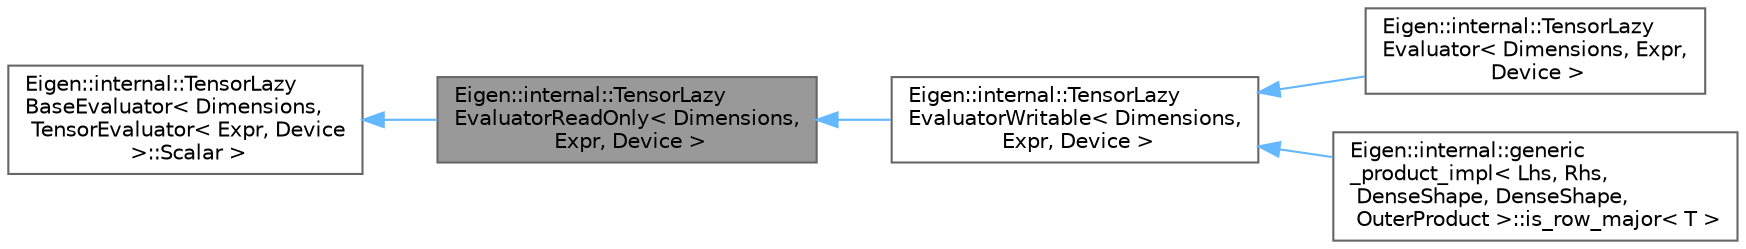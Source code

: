 digraph "Eigen::internal::TensorLazyEvaluatorReadOnly&lt; Dimensions, Expr, Device &gt;"
{
 // LATEX_PDF_SIZE
  bgcolor="transparent";
  edge [fontname=Helvetica,fontsize=10,labelfontname=Helvetica,labelfontsize=10];
  node [fontname=Helvetica,fontsize=10,shape=box,height=0.2,width=0.4];
  rankdir="LR";
  Node1 [id="Node000001",label="Eigen::internal::TensorLazy\lEvaluatorReadOnly\< Dimensions,\l Expr, Device \>",height=0.2,width=0.4,color="gray40", fillcolor="grey60", style="filled", fontcolor="black",tooltip=" "];
  Node2 -> Node1 [id="edge1_Node000001_Node000002",dir="back",color="steelblue1",style="solid",tooltip=" "];
  Node2 [id="Node000002",label="Eigen::internal::TensorLazy\lBaseEvaluator\< Dimensions,\l TensorEvaluator\< Expr, Device\l \>::Scalar \>",height=0.2,width=0.4,color="gray40", fillcolor="white", style="filled",URL="$class_eigen_1_1internal_1_1_tensor_lazy_base_evaluator.html",tooltip=" "];
  Node1 -> Node3 [id="edge2_Node000001_Node000003",dir="back",color="steelblue1",style="solid",tooltip=" "];
  Node3 [id="Node000003",label="Eigen::internal::TensorLazy\lEvaluatorWritable\< Dimensions,\l Expr, Device \>",height=0.2,width=0.4,color="gray40", fillcolor="white", style="filled",URL="$class_eigen_1_1internal_1_1_tensor_lazy_evaluator_writable.html",tooltip=" "];
  Node3 -> Node4 [id="edge3_Node000003_Node000004",dir="back",color="steelblue1",style="solid",tooltip=" "];
  Node4 [id="Node000004",label="Eigen::internal::TensorLazy\lEvaluator\< Dimensions, Expr,\l Device \>",height=0.2,width=0.4,color="gray40", fillcolor="white", style="filled",URL="$class_eigen_1_1internal_1_1_tensor_lazy_evaluator.html",tooltip=" "];
  Node3 -> Node5 [id="edge4_Node000003_Node000005",dir="back",color="steelblue1",style="solid",tooltip=" "];
  Node5 [id="Node000005",label="Eigen::internal::generic\l_product_impl\< Lhs, Rhs,\l DenseShape, DenseShape,\l OuterProduct \>::is_row_major\< T \>",height=0.2,width=0.4,color="gray40", fillcolor="white", style="filled",URL="$struct_eigen_1_1internal_1_1generic__product__impl_3_01_lhs_00_01_rhs_00_01_dense_shape_00_01_deb11e8f3beed15984390667915ab7b26a.html",tooltip=" "];
}
